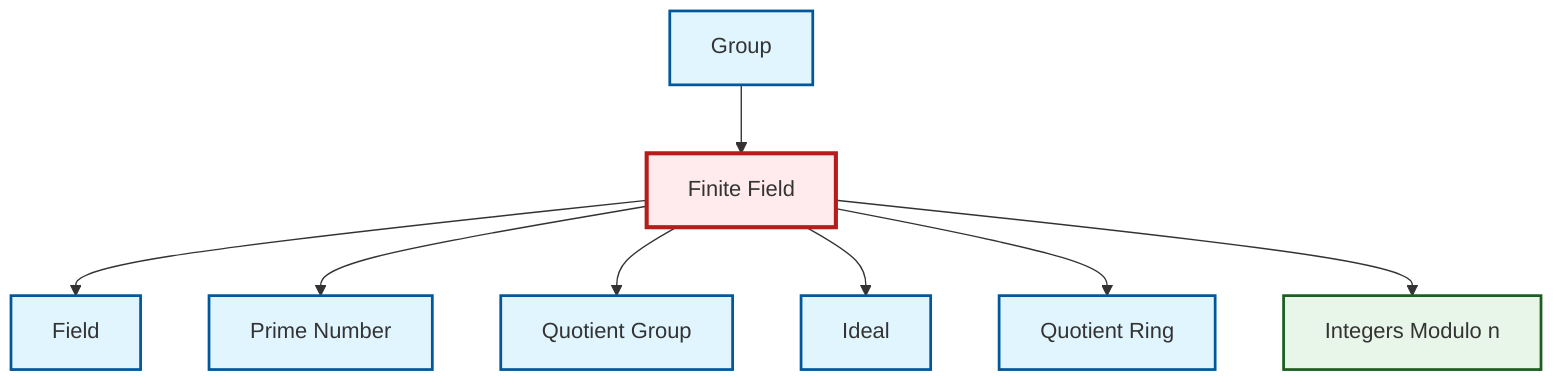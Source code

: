 graph TD
    classDef definition fill:#e1f5fe,stroke:#01579b,stroke-width:2px
    classDef theorem fill:#f3e5f5,stroke:#4a148c,stroke-width:2px
    classDef axiom fill:#fff3e0,stroke:#e65100,stroke-width:2px
    classDef example fill:#e8f5e9,stroke:#1b5e20,stroke-width:2px
    classDef current fill:#ffebee,stroke:#b71c1c,stroke-width:3px
    def-group["Group"]:::definition
    ex-quotient-integers-mod-n["Integers Modulo n"]:::example
    def-quotient-ring["Quotient Ring"]:::definition
    ex-finite-field["Finite Field"]:::example
    def-quotient-group["Quotient Group"]:::definition
    def-field["Field"]:::definition
    def-prime["Prime Number"]:::definition
    def-ideal["Ideal"]:::definition
    ex-finite-field --> def-field
    ex-finite-field --> def-prime
    ex-finite-field --> def-quotient-group
    ex-finite-field --> def-ideal
    ex-finite-field --> def-quotient-ring
    def-group --> ex-finite-field
    ex-finite-field --> ex-quotient-integers-mod-n
    class ex-finite-field current